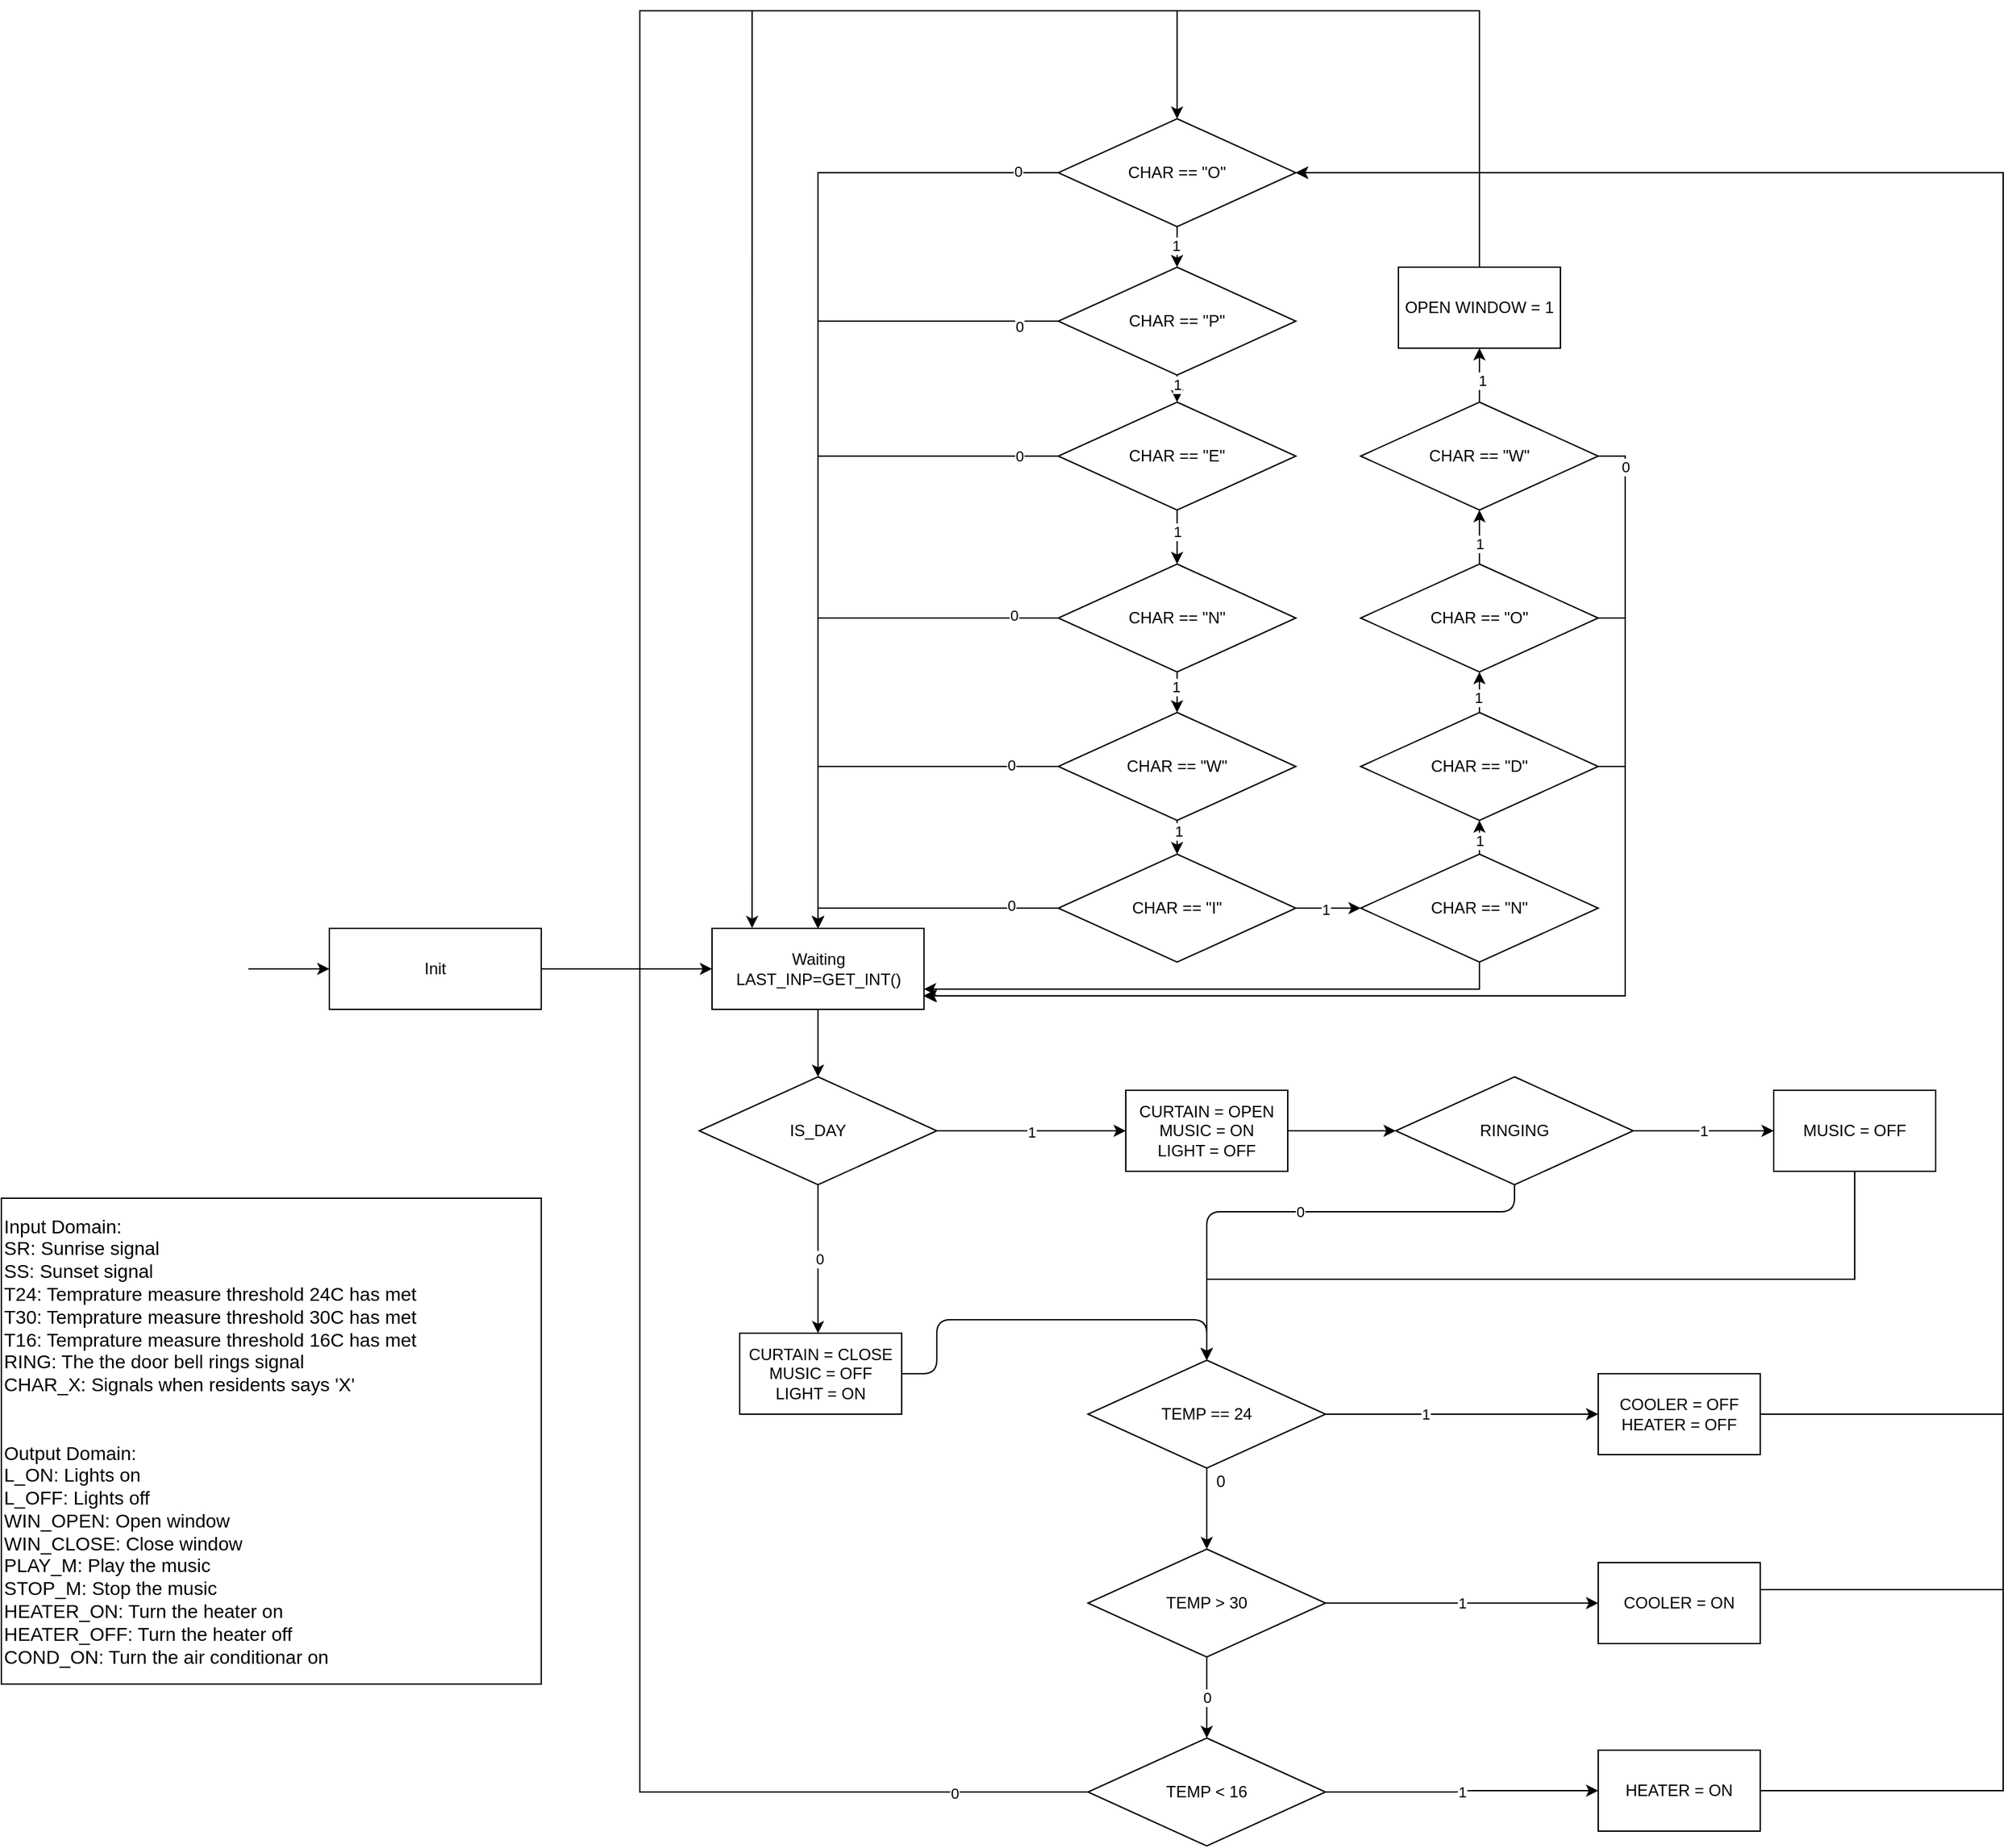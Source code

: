 <mxfile version="14.1.8" type="device" pages="2"><diagram id="ABRYJBeoBGScIlhZdkrn" name="SmartHouse-ASM"><mxGraphModel dx="3197" dy="2519" grid="1" gridSize="10" guides="1" tooltips="1" connect="1" arrows="1" fold="1" page="1" pageScale="1" pageWidth="827" pageHeight="1169" math="0" shadow="0"><root><mxCell id="J7CO4g5o0QNClHIUS4iJ-0"/><mxCell id="J7CO4g5o0QNClHIUS4iJ-1" parent="J7CO4g5o0QNClHIUS4iJ-0"/><mxCell id="H4WFyyZNGb7TgQOEkjnR-0" value="&lt;font style=&quot;font-size: 14px&quot;&gt;Input Domain:&lt;br&gt;SR: Sunrise signal&lt;br&gt;SS: Sunset signal&lt;br&gt;T24: Temprature measure threshold 24C has met&lt;br&gt;T30: Temprature measure threshold 30C has met&lt;br&gt;T16: Temprature measure threshold 16C has met&lt;br&gt;RING: The the door bell rings signal&lt;br&gt;CHAR_X: Signals when residents says 'X'&lt;br&gt;&lt;br&gt;&lt;br&gt;Output Domain:&lt;br&gt;L_ON: Lights on&lt;br&gt;L_OFF: Lights off&lt;br&gt;WIN_OPEN: Open window&lt;br&gt;WIN_CLOSE: Close window&lt;br&gt;PLAY_M: Play the music&lt;br&gt;STOP_M: Stop the music&lt;br&gt;HEATER_ON: Turn the heater on&lt;br&gt;HEATER_OFF: Turn the heater off&lt;br&gt;COND_ON: Turn the air conditionar on&lt;/font&gt;" style="rounded=0;whiteSpace=wrap;html=1;strokeWidth=1;align=left;" parent="J7CO4g5o0QNClHIUS4iJ-1" vertex="1"><mxGeometry x="-360" y="20.0" width="400" height="360" as="geometry"/></mxCell><mxCell id="jHBTchEnLs0ZmEnNKxv3-49" style="edgeStyle=orthogonalEdgeStyle;orthogonalLoop=1;jettySize=auto;html=1;exitX=0.5;exitY=1;exitDx=0;exitDy=0;entryX=0.5;entryY=0;entryDx=0;entryDy=0;" parent="J7CO4g5o0QNClHIUS4iJ-1" source="jHBTchEnLs0ZmEnNKxv3-0" target="jHBTchEnLs0ZmEnNKxv3-17" edge="1"><mxGeometry relative="1" as="geometry"/></mxCell><mxCell id="jHBTchEnLs0ZmEnNKxv3-0" value="Waiting&lt;br&gt;LAST_INP=GET_INT()" style="rounded=0;whiteSpace=wrap;html=1;strokeWidth=1;" parent="J7CO4g5o0QNClHIUS4iJ-1" vertex="1"><mxGeometry x="166.5" y="-180.0" width="157" height="60" as="geometry"/></mxCell><mxCell id="jHBTchEnLs0ZmEnNKxv3-18" value="1" style="edgeStyle=orthogonalEdgeStyle;orthogonalLoop=1;jettySize=auto;html=1;exitX=1;exitY=0.5;exitDx=0;exitDy=0;" parent="J7CO4g5o0QNClHIUS4iJ-1" source="jHBTchEnLs0ZmEnNKxv3-17" edge="1"><mxGeometry relative="1" as="geometry"><mxPoint x="473" y="-30.0" as="targetPoint"/></mxGeometry></mxCell><mxCell id="jHBTchEnLs0ZmEnNKxv3-20" value="0" style="edgeStyle=orthogonalEdgeStyle;orthogonalLoop=1;jettySize=auto;html=1;exitX=0.5;exitY=1;exitDx=0;exitDy=0;" parent="J7CO4g5o0QNClHIUS4iJ-1" source="jHBTchEnLs0ZmEnNKxv3-17" edge="1"><mxGeometry relative="1" as="geometry"><mxPoint x="245" y="120.0" as="targetPoint"/></mxGeometry></mxCell><mxCell id="jHBTchEnLs0ZmEnNKxv3-17" value="IS_DAY" style="rhombus;whiteSpace=wrap;html=1;strokeWidth=1;" parent="J7CO4g5o0QNClHIUS4iJ-1" vertex="1"><mxGeometry x="157" y="-70.0" width="176" height="80" as="geometry"/></mxCell><mxCell id="jHBTchEnLs0ZmEnNKxv3-44" style="edgeStyle=orthogonalEdgeStyle;orthogonalLoop=1;jettySize=auto;html=1;exitX=1;exitY=0.5;exitDx=0;exitDy=0;entryX=0;entryY=0.5;entryDx=0;entryDy=0;" parent="J7CO4g5o0QNClHIUS4iJ-1" source="jHBTchEnLs0ZmEnNKxv3-19" target="jHBTchEnLs0ZmEnNKxv3-40" edge="1"><mxGeometry relative="1" as="geometry"><mxPoint x="713" y="-30.0" as="targetPoint"/></mxGeometry></mxCell><mxCell id="jHBTchEnLs0ZmEnNKxv3-19" value="CURTAIN = OPEN&lt;br&gt;MUSIC = ON&lt;br&gt;LIGHT = OFF" style="rounded=0;whiteSpace=wrap;html=1;strokeWidth=1;" parent="J7CO4g5o0QNClHIUS4iJ-1" vertex="1"><mxGeometry x="473" y="-60.0" width="120" height="60" as="geometry"/></mxCell><mxCell id="jHBTchEnLs0ZmEnNKxv3-25" style="edgeStyle=orthogonalEdgeStyle;orthogonalLoop=1;jettySize=auto;html=1;exitX=1;exitY=0.5;exitDx=0;exitDy=0;entryX=0.5;entryY=0;entryDx=0;entryDy=0;" parent="J7CO4g5o0QNClHIUS4iJ-1" source="jHBTchEnLs0ZmEnNKxv3-21" target="J_LexeQo92lUJWhLamLq-10" edge="1"><mxGeometry relative="1" as="geometry"><mxPoint x="533" y="110.0" as="targetPoint"/><Array as="points"><mxPoint x="333" y="150.0"/><mxPoint x="333" y="110.0"/><mxPoint x="533" y="110.0"/></Array></mxGeometry></mxCell><mxCell id="jHBTchEnLs0ZmEnNKxv3-21" value="CURTAIN&amp;nbsp;= CLOSE&lt;br&gt;MUSIC = OFF&lt;br&gt;LIGHT = ON" style="rounded=0;whiteSpace=wrap;html=1;strokeWidth=1;" parent="J7CO4g5o0QNClHIUS4iJ-1" vertex="1"><mxGeometry x="187" y="120.0" width="120" height="60" as="geometry"/></mxCell><mxCell id="jHBTchEnLs0ZmEnNKxv3-26" value="1" style="edgeStyle=orthogonalEdgeStyle;orthogonalLoop=1;jettySize=auto;html=1;exitX=1;exitY=0.5;exitDx=0;exitDy=0;" parent="J7CO4g5o0QNClHIUS4iJ-1" source="jHBTchEnLs0ZmEnNKxv3-23" target="jHBTchEnLs0ZmEnNKxv3-29" edge="1"><mxGeometry relative="1" as="geometry"><mxPoint x="783" y="150.0" as="targetPoint"/></mxGeometry></mxCell><mxCell id="jHBTchEnLs0ZmEnNKxv3-27" value="0" style="edgeStyle=orthogonalEdgeStyle;orthogonalLoop=1;jettySize=auto;html=1;exitX=0.5;exitY=1;exitDx=0;exitDy=0;entryX=0.5;entryY=0;entryDx=0;entryDy=0;" parent="J7CO4g5o0QNClHIUS4iJ-1" source="jHBTchEnLs0ZmEnNKxv3-23" target="jHBTchEnLs0ZmEnNKxv3-28" edge="1"><mxGeometry relative="1" as="geometry"><mxPoint x="533" y="250.0" as="targetPoint"/></mxGeometry></mxCell><mxCell id="jHBTchEnLs0ZmEnNKxv3-23" value="TEMP &amp;gt; 30" style="rhombus;whiteSpace=wrap;html=1;strokeWidth=1;" parent="J7CO4g5o0QNClHIUS4iJ-1" vertex="1"><mxGeometry x="445" y="280.0" width="176" height="80" as="geometry"/></mxCell><mxCell id="jHBTchEnLs0ZmEnNKxv3-30" value="1" style="edgeStyle=orthogonalEdgeStyle;orthogonalLoop=1;jettySize=auto;html=1;exitX=1;exitY=0.5;exitDx=0;exitDy=0;entryX=0;entryY=0.5;entryDx=0;entryDy=0;" parent="J7CO4g5o0QNClHIUS4iJ-1" source="jHBTchEnLs0ZmEnNKxv3-28" target="jHBTchEnLs0ZmEnNKxv3-31" edge="1"><mxGeometry relative="1" as="geometry"><mxPoint x="783" y="290.0" as="targetPoint"/></mxGeometry></mxCell><mxCell id="J_LexeQo92lUJWhLamLq-18" style="edgeStyle=orthogonalEdgeStyle;rounded=0;orthogonalLoop=1;jettySize=auto;html=1;entryX=0.5;entryY=0;entryDx=0;entryDy=0;" parent="J7CO4g5o0QNClHIUS4iJ-1" source="jHBTchEnLs0ZmEnNKxv3-28" target="J_LexeQo92lUJWhLamLq-26" edge="1"><mxGeometry relative="1" as="geometry"><Array as="points"><mxPoint x="113" y="460.0"/><mxPoint x="113" y="-860"/><mxPoint x="511" y="-860"/></Array></mxGeometry></mxCell><mxCell id="J_LexeQo92lUJWhLamLq-19" value="0" style="edgeLabel;html=1;align=center;verticalAlign=middle;resizable=0;points=[];" parent="J_LexeQo92lUJWhLamLq-18" vertex="1" connectable="0"><mxGeometry x="-0.906" y="1" relative="1" as="geometry"><mxPoint x="1" as="offset"/></mxGeometry></mxCell><mxCell id="jHBTchEnLs0ZmEnNKxv3-28" value="TEMP &amp;lt; 16" style="rhombus;whiteSpace=wrap;html=1;strokeWidth=1;" parent="J7CO4g5o0QNClHIUS4iJ-1" vertex="1"><mxGeometry x="445" y="420.0" width="176" height="80" as="geometry"/></mxCell><mxCell id="J_LexeQo92lUJWhLamLq-22" style="edgeStyle=orthogonalEdgeStyle;rounded=0;orthogonalLoop=1;jettySize=auto;html=1;entryX=1;entryY=0.5;entryDx=0;entryDy=0;" parent="J7CO4g5o0QNClHIUS4iJ-1" source="jHBTchEnLs0ZmEnNKxv3-29" target="J_LexeQo92lUJWhLamLq-26" edge="1"><mxGeometry relative="1" as="geometry"><Array as="points"><mxPoint x="1123" y="310.0"/><mxPoint x="1123" y="-740"/></Array></mxGeometry></mxCell><mxCell id="jHBTchEnLs0ZmEnNKxv3-29" value="COOLER = ON" style="rounded=0;whiteSpace=wrap;html=1;strokeWidth=1;" parent="J7CO4g5o0QNClHIUS4iJ-1" vertex="1"><mxGeometry x="823" y="290.0" width="120" height="60" as="geometry"/></mxCell><mxCell id="J_LexeQo92lUJWhLamLq-23" style="edgeStyle=orthogonalEdgeStyle;rounded=0;orthogonalLoop=1;jettySize=auto;html=1;entryX=1;entryY=0.5;entryDx=0;entryDy=0;" parent="J7CO4g5o0QNClHIUS4iJ-1" source="jHBTchEnLs0ZmEnNKxv3-31" target="J_LexeQo92lUJWhLamLq-26" edge="1"><mxGeometry relative="1" as="geometry"><Array as="points"><mxPoint x="1123" y="459.0"/><mxPoint x="1123" y="-740"/></Array></mxGeometry></mxCell><mxCell id="jHBTchEnLs0ZmEnNKxv3-31" value="HEATER = ON" style="rounded=0;whiteSpace=wrap;html=1;strokeWidth=1;" parent="J7CO4g5o0QNClHIUS4iJ-1" vertex="1"><mxGeometry x="823" y="429.0" width="120" height="60" as="geometry"/></mxCell><mxCell id="jHBTchEnLs0ZmEnNKxv3-45" value="1" style="edgeStyle=orthogonalEdgeStyle;orthogonalLoop=1;jettySize=auto;html=1;exitX=1;exitY=0.5;exitDx=0;exitDy=0;entryX=0;entryY=0.5;entryDx=0;entryDy=0;" parent="J7CO4g5o0QNClHIUS4iJ-1" source="jHBTchEnLs0ZmEnNKxv3-40" target="jHBTchEnLs0ZmEnNKxv3-43" edge="1"><mxGeometry relative="1" as="geometry"><Array as="points"/></mxGeometry></mxCell><mxCell id="jHBTchEnLs0ZmEnNKxv3-47" value="0" style="edgeStyle=orthogonalEdgeStyle;orthogonalLoop=1;jettySize=auto;html=1;exitX=0.5;exitY=1;exitDx=0;exitDy=0;entryX=0.5;entryY=0;entryDx=0;entryDy=0;" parent="J7CO4g5o0QNClHIUS4iJ-1" source="jHBTchEnLs0ZmEnNKxv3-40" target="J_LexeQo92lUJWhLamLq-10" edge="1"><mxGeometry relative="1" as="geometry"><Array as="points"><mxPoint x="761" y="30.0"/><mxPoint x="533" y="30.0"/></Array></mxGeometry></mxCell><mxCell id="jHBTchEnLs0ZmEnNKxv3-40" value="RINGING" style="rhombus;whiteSpace=wrap;html=1;strokeWidth=1;" parent="J7CO4g5o0QNClHIUS4iJ-1" vertex="1"><mxGeometry x="673" y="-70.0" width="176" height="80" as="geometry"/></mxCell><mxCell id="RZ3vJAGdd5M-My1W9XoR-0" style="edgeStyle=orthogonalEdgeStyle;rounded=0;orthogonalLoop=1;jettySize=auto;html=1;entryX=0.5;entryY=0;entryDx=0;entryDy=0;" parent="J7CO4g5o0QNClHIUS4iJ-1" source="jHBTchEnLs0ZmEnNKxv3-43" target="J_LexeQo92lUJWhLamLq-10" edge="1"><mxGeometry relative="1" as="geometry"><Array as="points"><mxPoint x="1013" y="80.0"/><mxPoint x="533" y="80.0"/></Array></mxGeometry></mxCell><mxCell id="jHBTchEnLs0ZmEnNKxv3-43" value="MUSIC = OFF" style="rounded=0;whiteSpace=wrap;html=1;strokeWidth=1;" parent="J7CO4g5o0QNClHIUS4iJ-1" vertex="1"><mxGeometry x="953" y="-60.0" width="120" height="60" as="geometry"/></mxCell><mxCell id="J_LexeQo92lUJWhLamLq-12" style="edgeStyle=orthogonalEdgeStyle;rounded=0;orthogonalLoop=1;jettySize=auto;html=1;" parent="J7CO4g5o0QNClHIUS4iJ-1" source="J_LexeQo92lUJWhLamLq-10" target="jHBTchEnLs0ZmEnNKxv3-23" edge="1"><mxGeometry relative="1" as="geometry"/></mxCell><mxCell id="J_LexeQo92lUJWhLamLq-13" style="edgeStyle=orthogonalEdgeStyle;rounded=0;orthogonalLoop=1;jettySize=auto;html=1;entryX=0;entryY=0.5;entryDx=0;entryDy=0;" parent="J7CO4g5o0QNClHIUS4iJ-1" source="J_LexeQo92lUJWhLamLq-10" target="J_LexeQo92lUJWhLamLq-16" edge="1"><mxGeometry relative="1" as="geometry"><mxPoint x="823" y="180.0" as="targetPoint"/></mxGeometry></mxCell><mxCell id="J_LexeQo92lUJWhLamLq-14" value="1" style="edgeLabel;html=1;align=center;verticalAlign=middle;resizable=0;points=[];" parent="J_LexeQo92lUJWhLamLq-13" vertex="1" connectable="0"><mxGeometry x="-0.26" relative="1" as="geometry"><mxPoint x="-1" as="offset"/></mxGeometry></mxCell><mxCell id="J_LexeQo92lUJWhLamLq-10" value="TEMP == 24" style="rhombus;whiteSpace=wrap;html=1;strokeWidth=1;" parent="J7CO4g5o0QNClHIUS4iJ-1" vertex="1"><mxGeometry x="445" y="140.0" width="176" height="80" as="geometry"/></mxCell><mxCell id="J_LexeQo92lUJWhLamLq-15" value="0" style="text;html=1;align=center;verticalAlign=middle;resizable=0;points=[];autosize=1;" parent="J7CO4g5o0QNClHIUS4iJ-1" vertex="1"><mxGeometry x="533" y="220.0" width="20" height="20" as="geometry"/></mxCell><mxCell id="J_LexeQo92lUJWhLamLq-21" style="edgeStyle=orthogonalEdgeStyle;rounded=0;orthogonalLoop=1;jettySize=auto;html=1;entryX=1;entryY=0.5;entryDx=0;entryDy=0;" parent="J7CO4g5o0QNClHIUS4iJ-1" source="J_LexeQo92lUJWhLamLq-16" target="J_LexeQo92lUJWhLamLq-26" edge="1"><mxGeometry relative="1" as="geometry"><Array as="points"><mxPoint x="1123" y="180.0"/><mxPoint x="1123" y="-740"/></Array></mxGeometry></mxCell><mxCell id="J_LexeQo92lUJWhLamLq-16" value="COOLER = OFF&lt;br&gt;HEATER = OFF" style="rounded=0;whiteSpace=wrap;html=1;strokeWidth=1;" parent="J7CO4g5o0QNClHIUS4iJ-1" vertex="1"><mxGeometry x="823" y="150.0" width="120" height="60" as="geometry"/></mxCell><mxCell id="J_LexeQo92lUJWhLamLq-37" style="edgeStyle=orthogonalEdgeStyle;rounded=0;orthogonalLoop=1;jettySize=auto;html=1;entryX=0.5;entryY=0;entryDx=0;entryDy=0;" parent="J7CO4g5o0QNClHIUS4iJ-1" source="J_LexeQo92lUJWhLamLq-26" target="J_LexeQo92lUJWhLamLq-28" edge="1"><mxGeometry relative="1" as="geometry"/></mxCell><mxCell id="J_LexeQo92lUJWhLamLq-63" value="1" style="edgeLabel;html=1;align=center;verticalAlign=middle;resizable=0;points=[];" parent="J_LexeQo92lUJWhLamLq-37" vertex="1" connectable="0"><mxGeometry x="0.336" y="-1" relative="1" as="geometry"><mxPoint as="offset"/></mxGeometry></mxCell><mxCell id="J_LexeQo92lUJWhLamLq-46" style="edgeStyle=orthogonalEdgeStyle;rounded=0;orthogonalLoop=1;jettySize=auto;html=1;" parent="J7CO4g5o0QNClHIUS4iJ-1" source="J_LexeQo92lUJWhLamLq-26" target="jHBTchEnLs0ZmEnNKxv3-0" edge="1"><mxGeometry relative="1" as="geometry"/></mxCell><mxCell id="J_LexeQo92lUJWhLamLq-56" value="0" style="edgeLabel;html=1;align=center;verticalAlign=middle;resizable=0;points=[];" parent="J_LexeQo92lUJWhLamLq-46" vertex="1" connectable="0"><mxGeometry x="-0.917" y="-1" relative="1" as="geometry"><mxPoint as="offset"/></mxGeometry></mxCell><mxCell id="J_LexeQo92lUJWhLamLq-26" value="CHAR == &quot;O&quot;" style="rhombus;whiteSpace=wrap;html=1;strokeWidth=1;" parent="J7CO4g5o0QNClHIUS4iJ-1" vertex="1"><mxGeometry x="423" y="-780" width="176" height="80" as="geometry"/></mxCell><mxCell id="J_LexeQo92lUJWhLamLq-38" style="edgeStyle=orthogonalEdgeStyle;rounded=0;orthogonalLoop=1;jettySize=auto;html=1;exitX=0.5;exitY=1;exitDx=0;exitDy=0;entryX=0.5;entryY=0;entryDx=0;entryDy=0;" parent="J7CO4g5o0QNClHIUS4iJ-1" source="J_LexeQo92lUJWhLamLq-28" target="J_LexeQo92lUJWhLamLq-29" edge="1"><mxGeometry relative="1" as="geometry"/></mxCell><mxCell id="J_LexeQo92lUJWhLamLq-64" value="1" style="edgeLabel;html=1;align=center;verticalAlign=middle;resizable=0;points=[];" parent="J_LexeQo92lUJWhLamLq-38" vertex="1" connectable="0"><mxGeometry x="-0.369" relative="1" as="geometry"><mxPoint as="offset"/></mxGeometry></mxCell><mxCell id="J_LexeQo92lUJWhLamLq-47" style="edgeStyle=orthogonalEdgeStyle;rounded=0;orthogonalLoop=1;jettySize=auto;html=1;entryX=0.5;entryY=0;entryDx=0;entryDy=0;" parent="J7CO4g5o0QNClHIUS4iJ-1" source="J_LexeQo92lUJWhLamLq-28" target="jHBTchEnLs0ZmEnNKxv3-0" edge="1"><mxGeometry relative="1" as="geometry"/></mxCell><mxCell id="J_LexeQo92lUJWhLamLq-57" value="0" style="edgeLabel;html=1;align=center;verticalAlign=middle;resizable=0;points=[];" parent="J_LexeQo92lUJWhLamLq-47" vertex="1" connectable="0"><mxGeometry x="-0.907" y="4" relative="1" as="geometry"><mxPoint as="offset"/></mxGeometry></mxCell><mxCell id="J_LexeQo92lUJWhLamLq-28" value="CHAR == &quot;P&quot;" style="rhombus;whiteSpace=wrap;html=1;strokeWidth=1;" parent="J7CO4g5o0QNClHIUS4iJ-1" vertex="1"><mxGeometry x="423" y="-670" width="176" height="80" as="geometry"/></mxCell><mxCell id="J_LexeQo92lUJWhLamLq-39" style="edgeStyle=orthogonalEdgeStyle;rounded=0;orthogonalLoop=1;jettySize=auto;html=1;exitX=0.5;exitY=1;exitDx=0;exitDy=0;entryX=0.5;entryY=0;entryDx=0;entryDy=0;" parent="J7CO4g5o0QNClHIUS4iJ-1" source="J_LexeQo92lUJWhLamLq-29" target="J_LexeQo92lUJWhLamLq-30" edge="1"><mxGeometry relative="1" as="geometry"/></mxCell><mxCell id="J_LexeQo92lUJWhLamLq-65" value="1" style="edgeLabel;html=1;align=center;verticalAlign=middle;resizable=0;points=[];" parent="J_LexeQo92lUJWhLamLq-39" vertex="1" connectable="0"><mxGeometry x="-0.196" relative="1" as="geometry"><mxPoint as="offset"/></mxGeometry></mxCell><mxCell id="J_LexeQo92lUJWhLamLq-48" style="edgeStyle=orthogonalEdgeStyle;rounded=0;orthogonalLoop=1;jettySize=auto;html=1;entryX=0.5;entryY=0;entryDx=0;entryDy=0;" parent="J7CO4g5o0QNClHIUS4iJ-1" source="J_LexeQo92lUJWhLamLq-29" target="jHBTchEnLs0ZmEnNKxv3-0" edge="1"><mxGeometry relative="1" as="geometry"/></mxCell><mxCell id="J_LexeQo92lUJWhLamLq-58" value="0" style="edgeLabel;html=1;align=center;verticalAlign=middle;resizable=0;points=[];" parent="J_LexeQo92lUJWhLamLq-48" vertex="1" connectable="0"><mxGeometry x="-0.889" relative="1" as="geometry"><mxPoint as="offset"/></mxGeometry></mxCell><mxCell id="J_LexeQo92lUJWhLamLq-29" value="CHAR == &quot;E&quot;" style="rhombus;whiteSpace=wrap;html=1;strokeWidth=1;" parent="J7CO4g5o0QNClHIUS4iJ-1" vertex="1"><mxGeometry x="423" y="-570" width="176" height="80" as="geometry"/></mxCell><mxCell id="J_LexeQo92lUJWhLamLq-40" style="edgeStyle=orthogonalEdgeStyle;rounded=0;orthogonalLoop=1;jettySize=auto;html=1;exitX=0.5;exitY=1;exitDx=0;exitDy=0;entryX=0.5;entryY=0;entryDx=0;entryDy=0;" parent="J7CO4g5o0QNClHIUS4iJ-1" source="J_LexeQo92lUJWhLamLq-30" target="J_LexeQo92lUJWhLamLq-31" edge="1"><mxGeometry relative="1" as="geometry"/></mxCell><mxCell id="J_LexeQo92lUJWhLamLq-66" value="1" style="edgeLabel;html=1;align=center;verticalAlign=middle;resizable=0;points=[];" parent="J_LexeQo92lUJWhLamLq-40" vertex="1" connectable="0"><mxGeometry x="-0.261" y="-1" relative="1" as="geometry"><mxPoint as="offset"/></mxGeometry></mxCell><mxCell id="J_LexeQo92lUJWhLamLq-49" style="edgeStyle=orthogonalEdgeStyle;rounded=0;orthogonalLoop=1;jettySize=auto;html=1;entryX=0.5;entryY=0;entryDx=0;entryDy=0;" parent="J7CO4g5o0QNClHIUS4iJ-1" source="J_LexeQo92lUJWhLamLq-30" target="jHBTchEnLs0ZmEnNKxv3-0" edge="1"><mxGeometry relative="1" as="geometry"/></mxCell><mxCell id="J_LexeQo92lUJWhLamLq-59" value="0" style="edgeLabel;html=1;align=center;verticalAlign=middle;resizable=0;points=[];" parent="J_LexeQo92lUJWhLamLq-49" vertex="1" connectable="0"><mxGeometry x="-0.839" y="-2" relative="1" as="geometry"><mxPoint as="offset"/></mxGeometry></mxCell><mxCell id="J_LexeQo92lUJWhLamLq-30" value="CHAR == &quot;N&quot;" style="rhombus;whiteSpace=wrap;html=1;strokeWidth=1;" parent="J7CO4g5o0QNClHIUS4iJ-1" vertex="1"><mxGeometry x="423" y="-450.0" width="176" height="80" as="geometry"/></mxCell><mxCell id="J_LexeQo92lUJWhLamLq-41" style="edgeStyle=orthogonalEdgeStyle;rounded=0;orthogonalLoop=1;jettySize=auto;html=1;exitX=0.5;exitY=1;exitDx=0;exitDy=0;entryX=0.5;entryY=0;entryDx=0;entryDy=0;" parent="J7CO4g5o0QNClHIUS4iJ-1" source="J_LexeQo92lUJWhLamLq-31" target="J_LexeQo92lUJWhLamLq-36" edge="1"><mxGeometry relative="1" as="geometry"/></mxCell><mxCell id="J_LexeQo92lUJWhLamLq-67" value="1" style="edgeLabel;html=1;align=center;verticalAlign=middle;resizable=0;points=[];" parent="J_LexeQo92lUJWhLamLq-41" vertex="1" connectable="0"><mxGeometry x="-0.385" y="1" relative="1" as="geometry"><mxPoint as="offset"/></mxGeometry></mxCell><mxCell id="J_LexeQo92lUJWhLamLq-50" style="edgeStyle=orthogonalEdgeStyle;rounded=0;orthogonalLoop=1;jettySize=auto;html=1;entryX=0.5;entryY=0;entryDx=0;entryDy=0;" parent="J7CO4g5o0QNClHIUS4iJ-1" source="J_LexeQo92lUJWhLamLq-31" target="jHBTchEnLs0ZmEnNKxv3-0" edge="1"><mxGeometry relative="1" as="geometry"/></mxCell><mxCell id="J_LexeQo92lUJWhLamLq-60" value="0" style="edgeLabel;html=1;align=center;verticalAlign=middle;resizable=0;points=[];" parent="J_LexeQo92lUJWhLamLq-50" vertex="1" connectable="0"><mxGeometry x="-0.764" y="-1" relative="1" as="geometry"><mxPoint as="offset"/></mxGeometry></mxCell><mxCell id="J_LexeQo92lUJWhLamLq-31" value="CHAR == &quot;W&quot;" style="rhombus;whiteSpace=wrap;html=1;strokeWidth=1;" parent="J7CO4g5o0QNClHIUS4iJ-1" vertex="1"><mxGeometry x="423" y="-340.0" width="176" height="80" as="geometry"/></mxCell><mxCell id="J_LexeQo92lUJWhLamLq-43" style="edgeStyle=orthogonalEdgeStyle;rounded=0;orthogonalLoop=1;jettySize=auto;html=1;exitX=0.5;exitY=0;exitDx=0;exitDy=0;entryX=0.5;entryY=1;entryDx=0;entryDy=0;" parent="J7CO4g5o0QNClHIUS4iJ-1" source="J_LexeQo92lUJWhLamLq-32" target="J_LexeQo92lUJWhLamLq-33" edge="1"><mxGeometry relative="1" as="geometry"/></mxCell><mxCell id="J_LexeQo92lUJWhLamLq-69" value="1" style="edgeLabel;html=1;align=center;verticalAlign=middle;resizable=0;points=[];" parent="J_LexeQo92lUJWhLamLq-43" vertex="1" connectable="0"><mxGeometry x="-0.173" relative="1" as="geometry"><mxPoint as="offset"/></mxGeometry></mxCell><mxCell id="J_LexeQo92lUJWhLamLq-52" style="edgeStyle=orthogonalEdgeStyle;rounded=0;orthogonalLoop=1;jettySize=auto;html=1;entryX=1;entryY=0.75;entryDx=0;entryDy=0;" parent="J7CO4g5o0QNClHIUS4iJ-1" source="J_LexeQo92lUJWhLamLq-32" target="jHBTchEnLs0ZmEnNKxv3-0" edge="1"><mxGeometry relative="1" as="geometry"><Array as="points"><mxPoint x="735" y="-135.0"/></Array></mxGeometry></mxCell><mxCell id="J_LexeQo92lUJWhLamLq-32" value="CHAR == &quot;N&quot;" style="rhombus;whiteSpace=wrap;html=1;strokeWidth=1;" parent="J7CO4g5o0QNClHIUS4iJ-1" vertex="1"><mxGeometry x="647" y="-235.0" width="176" height="80" as="geometry"/></mxCell><mxCell id="J_LexeQo92lUJWhLamLq-44" style="edgeStyle=orthogonalEdgeStyle;rounded=0;orthogonalLoop=1;jettySize=auto;html=1;entryX=0.5;entryY=1;entryDx=0;entryDy=0;" parent="J7CO4g5o0QNClHIUS4iJ-1" source="J_LexeQo92lUJWhLamLq-33" target="J_LexeQo92lUJWhLamLq-34" edge="1"><mxGeometry relative="1" as="geometry"/></mxCell><mxCell id="J_LexeQo92lUJWhLamLq-70" value="1" style="edgeLabel;html=1;align=center;verticalAlign=middle;resizable=0;points=[];" parent="J_LexeQo92lUJWhLamLq-44" vertex="1" connectable="0"><mxGeometry x="0.259" y="1" relative="1" as="geometry"><mxPoint as="offset"/></mxGeometry></mxCell><mxCell id="J_LexeQo92lUJWhLamLq-53" style="edgeStyle=orthogonalEdgeStyle;rounded=0;orthogonalLoop=1;jettySize=auto;html=1;exitX=1;exitY=0.5;exitDx=0;exitDy=0;" parent="J7CO4g5o0QNClHIUS4iJ-1" source="J_LexeQo92lUJWhLamLq-33" edge="1"><mxGeometry relative="1" as="geometry"><mxPoint x="324" y="-130.0" as="targetPoint"/><Array as="points"><mxPoint x="843" y="-300.0"/><mxPoint x="843" y="-130.0"/></Array></mxGeometry></mxCell><mxCell id="J_LexeQo92lUJWhLamLq-33" value="CHAR == &quot;D&quot;" style="rhombus;whiteSpace=wrap;html=1;strokeWidth=1;" parent="J7CO4g5o0QNClHIUS4iJ-1" vertex="1"><mxGeometry x="647" y="-340.0" width="176" height="80" as="geometry"/></mxCell><mxCell id="J_LexeQo92lUJWhLamLq-45" style="edgeStyle=orthogonalEdgeStyle;rounded=0;orthogonalLoop=1;jettySize=auto;html=1;exitX=0.5;exitY=0;exitDx=0;exitDy=0;entryX=0.5;entryY=1;entryDx=0;entryDy=0;" parent="J7CO4g5o0QNClHIUS4iJ-1" source="J_LexeQo92lUJWhLamLq-34" target="J_LexeQo92lUJWhLamLq-35" edge="1"><mxGeometry relative="1" as="geometry"/></mxCell><mxCell id="J_LexeQo92lUJWhLamLq-71" value="1" style="edgeLabel;html=1;align=center;verticalAlign=middle;resizable=0;points=[];" parent="J_LexeQo92lUJWhLamLq-45" vertex="1" connectable="0"><mxGeometry x="-0.256" relative="1" as="geometry"><mxPoint as="offset"/></mxGeometry></mxCell><mxCell id="J_LexeQo92lUJWhLamLq-54" style="edgeStyle=orthogonalEdgeStyle;rounded=0;orthogonalLoop=1;jettySize=auto;html=1;" parent="J7CO4g5o0QNClHIUS4iJ-1" source="J_LexeQo92lUJWhLamLq-34" edge="1"><mxGeometry relative="1" as="geometry"><mxPoint x="324" y="-130.0" as="targetPoint"/><Array as="points"><mxPoint x="843" y="-410.0"/><mxPoint x="843" y="-130.0"/></Array></mxGeometry></mxCell><mxCell id="J_LexeQo92lUJWhLamLq-34" value="CHAR == &quot;O&quot;" style="rhombus;whiteSpace=wrap;html=1;strokeWidth=1;" parent="J7CO4g5o0QNClHIUS4iJ-1" vertex="1"><mxGeometry x="647" y="-450.0" width="176" height="80" as="geometry"/></mxCell><mxCell id="J_LexeQo92lUJWhLamLq-55" style="edgeStyle=orthogonalEdgeStyle;rounded=0;orthogonalLoop=1;jettySize=auto;html=1;" parent="J7CO4g5o0QNClHIUS4iJ-1" source="J_LexeQo92lUJWhLamLq-35" edge="1"><mxGeometry relative="1" as="geometry"><mxPoint x="323" y="-130.0" as="targetPoint"/><Array as="points"><mxPoint x="843" y="-530"/><mxPoint x="843" y="-130.0"/><mxPoint x="323" y="-130.0"/></Array></mxGeometry></mxCell><mxCell id="J_LexeQo92lUJWhLamLq-62" value="0" style="edgeLabel;html=1;align=center;verticalAlign=middle;resizable=0;points=[];" parent="J_LexeQo92lUJWhLamLq-55" vertex="1" connectable="0"><mxGeometry x="-0.941" relative="1" as="geometry"><mxPoint as="offset"/></mxGeometry></mxCell><mxCell id="J_LexeQo92lUJWhLamLq-73" style="edgeStyle=orthogonalEdgeStyle;rounded=0;orthogonalLoop=1;jettySize=auto;html=1;entryX=0.5;entryY=1;entryDx=0;entryDy=0;" parent="J7CO4g5o0QNClHIUS4iJ-1" source="J_LexeQo92lUJWhLamLq-35" target="J_LexeQo92lUJWhLamLq-72" edge="1"><mxGeometry relative="1" as="geometry"/></mxCell><mxCell id="J_LexeQo92lUJWhLamLq-74" value="1" style="edgeLabel;html=1;align=center;verticalAlign=middle;resizable=0;points=[];" parent="J_LexeQo92lUJWhLamLq-73" vertex="1" connectable="0"><mxGeometry x="-0.197" y="-2" relative="1" as="geometry"><mxPoint as="offset"/></mxGeometry></mxCell><mxCell id="J_LexeQo92lUJWhLamLq-35" value="CHAR == &quot;W&quot;" style="rhombus;whiteSpace=wrap;html=1;strokeWidth=1;" parent="J7CO4g5o0QNClHIUS4iJ-1" vertex="1"><mxGeometry x="647" y="-570" width="176" height="80" as="geometry"/></mxCell><mxCell id="J_LexeQo92lUJWhLamLq-42" style="edgeStyle=orthogonalEdgeStyle;rounded=0;orthogonalLoop=1;jettySize=auto;html=1;exitX=1;exitY=0.5;exitDx=0;exitDy=0;entryX=0;entryY=0.5;entryDx=0;entryDy=0;" parent="J7CO4g5o0QNClHIUS4iJ-1" source="J_LexeQo92lUJWhLamLq-36" target="J_LexeQo92lUJWhLamLq-32" edge="1"><mxGeometry relative="1" as="geometry"/></mxCell><mxCell id="J_LexeQo92lUJWhLamLq-68" value="1" style="edgeLabel;html=1;align=center;verticalAlign=middle;resizable=0;points=[];" parent="J_LexeQo92lUJWhLamLq-42" vertex="1" connectable="0"><mxGeometry x="-0.076" y="-1" relative="1" as="geometry"><mxPoint as="offset"/></mxGeometry></mxCell><mxCell id="J_LexeQo92lUJWhLamLq-51" style="edgeStyle=orthogonalEdgeStyle;rounded=0;orthogonalLoop=1;jettySize=auto;html=1;entryX=0.5;entryY=0;entryDx=0;entryDy=0;" parent="J7CO4g5o0QNClHIUS4iJ-1" source="J_LexeQo92lUJWhLamLq-36" target="jHBTchEnLs0ZmEnNKxv3-0" edge="1"><mxGeometry relative="1" as="geometry"><Array as="points"><mxPoint x="245" y="-195.0"/></Array></mxGeometry></mxCell><mxCell id="J_LexeQo92lUJWhLamLq-61" value="0" style="edgeLabel;html=1;align=center;verticalAlign=middle;resizable=0;points=[];" parent="J_LexeQo92lUJWhLamLq-51" vertex="1" connectable="0"><mxGeometry x="-0.631" y="-2" relative="1" as="geometry"><mxPoint as="offset"/></mxGeometry></mxCell><mxCell id="J_LexeQo92lUJWhLamLq-36" value="CHAR == &quot;I&quot;" style="rhombus;whiteSpace=wrap;html=1;strokeWidth=1;" parent="J7CO4g5o0QNClHIUS4iJ-1" vertex="1"><mxGeometry x="423" y="-235.0" width="176" height="80" as="geometry"/></mxCell><mxCell id="J_LexeQo92lUJWhLamLq-75" style="edgeStyle=orthogonalEdgeStyle;rounded=0;orthogonalLoop=1;jettySize=auto;html=1;entryX=0.189;entryY=-0.004;entryDx=0;entryDy=0;entryPerimeter=0;exitX=0.5;exitY=0;exitDx=0;exitDy=0;" parent="J7CO4g5o0QNClHIUS4iJ-1" source="J_LexeQo92lUJWhLamLq-72" target="jHBTchEnLs0ZmEnNKxv3-0" edge="1"><mxGeometry relative="1" as="geometry"><Array as="points"><mxPoint x="735" y="-860"/><mxPoint x="196" y="-860"/></Array></mxGeometry></mxCell><mxCell id="J_LexeQo92lUJWhLamLq-72" value="OPEN WINDOW = 1" style="rounded=0;whiteSpace=wrap;html=1;" parent="J7CO4g5o0QNClHIUS4iJ-1" vertex="1"><mxGeometry x="675" y="-670" width="120" height="60" as="geometry"/></mxCell><mxCell id="fqpUfakW40c2V49PN-l9-1" style="edgeStyle=orthogonalEdgeStyle;rounded=0;orthogonalLoop=1;jettySize=auto;html=1;entryX=0;entryY=0.5;entryDx=0;entryDy=0;" parent="J7CO4g5o0QNClHIUS4iJ-1" source="fqpUfakW40c2V49PN-l9-0" target="jHBTchEnLs0ZmEnNKxv3-0" edge="1"><mxGeometry relative="1" as="geometry"/></mxCell><mxCell id="fqpUfakW40c2V49PN-l9-0" value="Init" style="rounded=0;whiteSpace=wrap;html=1;strokeWidth=1;" parent="J7CO4g5o0QNClHIUS4iJ-1" vertex="1"><mxGeometry x="-117" y="-180.0" width="157" height="60" as="geometry"/></mxCell><mxCell id="fqpUfakW40c2V49PN-l9-2" value="" style="endArrow=classic;html=1;entryX=0;entryY=0.5;entryDx=0;entryDy=0;" parent="J7CO4g5o0QNClHIUS4iJ-1" target="fqpUfakW40c2V49PN-l9-0" edge="1"><mxGeometry width="50" height="50" relative="1" as="geometry"><mxPoint x="-177" y="-150.0" as="sourcePoint"/><mxPoint x="-157" y="-160.0" as="targetPoint"/></mxGeometry></mxCell></root></mxGraphModel></diagram><diagram id="6fslp0YsU0aWuyGGRLB6" name="SmartHouse-FSM"><mxGraphModel dx="3694" dy="520" grid="1" gridSize="10" guides="1" tooltips="1" connect="1" arrows="1" fold="1" page="1" pageScale="1" pageWidth="850" pageHeight="1100" math="0" shadow="0"><root><mxCell id="LNHC3dHmVLk2bZqV7DHz-0"/><mxCell id="LNHC3dHmVLk2bZqV7DHz-1" parent="LNHC3dHmVLk2bZqV7DHz-0"/><mxCell id="yQ1REMSIulnR567M3Wum-2" value="waiting" style="ellipse;whiteSpace=wrap;html=1;aspect=fixed;" parent="LNHC3dHmVLk2bZqV7DHz-1" vertex="1"><mxGeometry x="-470" y="1540" width="120" height="120" as="geometry"/></mxCell><mxCell id="yQ1REMSIulnR567M3Wum-4" style="edgeStyle=orthogonalEdgeStyle;rounded=0;orthogonalLoop=1;jettySize=auto;html=1;exitX=1;exitY=0.5;exitDx=0;exitDy=0;entryX=0;entryY=0.5;entryDx=0;entryDy=0;" parent="LNHC3dHmVLk2bZqV7DHz-1" source="yQ1REMSIulnR567M3Wum-5" target="xwzl3bV0euy44e5KWmZc-5" edge="1"><mxGeometry relative="1" as="geometry"><mxPoint x="250.0" y="1440" as="targetPoint"/></mxGeometry></mxCell><mxCell id="xwzl3bV0euy44e5KWmZc-2" value="RINGING=1" style="edgeLabel;html=1;align=center;verticalAlign=middle;resizable=0;points=[];" parent="yQ1REMSIulnR567M3Wum-4" vertex="1" connectable="0"><mxGeometry x="-0.23" y="-1" relative="1" as="geometry"><mxPoint x="-7.14" y="-11" as="offset"/></mxGeometry></mxCell><mxCell id="cNatGUqXM_gARg8jjEtZ-0" value="RINGING=0" style="edgeLabel;html=1;align=center;verticalAlign=middle;resizable=0;points=[];" parent="yQ1REMSIulnR567M3Wum-4" vertex="1" connectable="0"><mxGeometry x="-0.23" y="-1" relative="1" as="geometry"><mxPoint x="-27.14" y="109" as="offset"/></mxGeometry></mxCell><mxCell id="sUvJRWpDOLrh-U6g93ct-3" style="edgeStyle=orthogonalEdgeStyle;rounded=0;orthogonalLoop=1;jettySize=auto;html=1;entryX=0;entryY=0.5;entryDx=0;entryDy=0;" parent="LNHC3dHmVLk2bZqV7DHz-1" source="yQ1REMSIulnR567M3Wum-5" target="sUvJRWpDOLrh-U6g93ct-1" edge="1"><mxGeometry relative="1" as="geometry"><Array as="points"><mxPoint x="60" y="1560"/></Array></mxGeometry></mxCell><mxCell id="yQ1REMSIulnR567M3Wum-5" value="CURTAIN = OPEN&lt;br&gt;MUSIC = ON&lt;br&gt;LIGHT = OFF" style="ellipse;whiteSpace=wrap;html=1;aspect=fixed;" parent="LNHC3dHmVLk2bZqV7DHz-1" vertex="1"><mxGeometry y="1380" width="120" height="120" as="geometry"/></mxCell><mxCell id="yQ1REMSIulnR567M3Wum-6" style="edgeStyle=orthogonalEdgeStyle;rounded=0;orthogonalLoop=1;jettySize=auto;html=1;entryX=0;entryY=0.5;entryDx=0;entryDy=0;exitX=0.5;exitY=0;exitDx=0;exitDy=0;" parent="LNHC3dHmVLk2bZqV7DHz-1" source="yQ1REMSIulnR567M3Wum-2" target="yQ1REMSIulnR567M3Wum-5" edge="1"><mxGeometry relative="1" as="geometry"><mxPoint x="-167" y="1540" as="sourcePoint"/></mxGeometry></mxCell><mxCell id="yQ1REMSIulnR567M3Wum-7" value="IS_DAY=1" style="edgeLabel;html=1;align=center;verticalAlign=middle;resizable=0;points=[];" parent="yQ1REMSIulnR567M3Wum-6" vertex="1" connectable="0"><mxGeometry x="-0.097" y="-2" relative="1" as="geometry"><mxPoint as="offset"/></mxGeometry></mxCell><mxCell id="yQ1REMSIulnR567M3Wum-8" style="edgeStyle=orthogonalEdgeStyle;rounded=0;orthogonalLoop=1;jettySize=auto;html=1;exitX=1;exitY=0.5;exitDx=0;exitDy=0;entryX=0;entryY=0.5;entryDx=0;entryDy=0;" parent="LNHC3dHmVLk2bZqV7DHz-1" source="yQ1REMSIulnR567M3Wum-2" target="yQ1REMSIulnR567M3Wum-11" edge="1"><mxGeometry relative="1" as="geometry"><mxPoint x="-167" y="1770" as="targetPoint"/><mxPoint x="-167" y="1660" as="sourcePoint"/></mxGeometry></mxCell><mxCell id="yQ1REMSIulnR567M3Wum-9" value="IS_DAY=0" style="edgeLabel;html=1;align=center;verticalAlign=middle;resizable=0;points=[];" parent="yQ1REMSIulnR567M3Wum-8" vertex="1" connectable="0"><mxGeometry x="-0.783" y="-4" relative="1" as="geometry"><mxPoint x="30" y="6" as="offset"/></mxGeometry></mxCell><mxCell id="sUvJRWpDOLrh-U6g93ct-4" style="edgeStyle=orthogonalEdgeStyle;rounded=0;orthogonalLoop=1;jettySize=auto;html=1;entryX=0;entryY=1;entryDx=0;entryDy=0;" parent="LNHC3dHmVLk2bZqV7DHz-1" source="yQ1REMSIulnR567M3Wum-11" target="sUvJRWpDOLrh-U6g93ct-1" edge="1"><mxGeometry relative="1" as="geometry"><Array as="points"><mxPoint x="60" y="1602"/></Array></mxGeometry></mxCell><mxCell id="yQ1REMSIulnR567M3Wum-11" value="CURTAIN&amp;nbsp;= CLOSE&lt;br&gt;MUSIC = OFF&lt;br&gt;LIGHT = ON" style="ellipse;whiteSpace=wrap;html=1;aspect=fixed;" parent="LNHC3dHmVLk2bZqV7DHz-1" vertex="1"><mxGeometry x="-140" y="1540" width="120" height="120" as="geometry"/></mxCell><mxCell id="sUvJRWpDOLrh-U6g93ct-2" style="edgeStyle=orthogonalEdgeStyle;rounded=0;orthogonalLoop=1;jettySize=auto;html=1;entryX=0.5;entryY=0;entryDx=0;entryDy=0;" parent="LNHC3dHmVLk2bZqV7DHz-1" source="xwzl3bV0euy44e5KWmZc-5" target="sUvJRWpDOLrh-U6g93ct-1" edge="1"><mxGeometry relative="1" as="geometry"/></mxCell><mxCell id="xwzl3bV0euy44e5KWmZc-5" value="MUSIC = OFF" style="ellipse;whiteSpace=wrap;html=1;aspect=fixed;" parent="LNHC3dHmVLk2bZqV7DHz-1" vertex="1"><mxGeometry x="270" y="1380" width="120" height="120" as="geometry"/></mxCell><mxCell id="KBbsmc3ROFXwUmzPf8Ra-35" style="edgeStyle=orthogonalEdgeStyle;rounded=0;orthogonalLoop=1;jettySize=auto;html=1;entryX=0.5;entryY=0;entryDx=0;entryDy=0;" parent="LNHC3dHmVLk2bZqV7DHz-1" source="SGhk0cQkU3BXhiESSFeP-0" target="j4V5uFPmCf3RTX94iSDJ-0" edge="1"><mxGeometry relative="1" as="geometry"><Array as="points"><mxPoint x="485" y="1920"/><mxPoint x="890" y="1920"/></Array></mxGeometry></mxCell><mxCell id="SGhk0cQkU3BXhiESSFeP-0" value="COOLER = OFF&lt;br&gt;HEATER = OFF" style="ellipse;whiteSpace=wrap;html=1;aspect=fixed;" parent="LNHC3dHmVLk2bZqV7DHz-1" vertex="1"><mxGeometry x="425" y="1694" width="120" height="120" as="geometry"/></mxCell><mxCell id="KBbsmc3ROFXwUmzPf8Ra-34" style="edgeStyle=orthogonalEdgeStyle;rounded=0;orthogonalLoop=1;jettySize=auto;html=1;entryX=0.5;entryY=0;entryDx=0;entryDy=0;" parent="LNHC3dHmVLk2bZqV7DHz-1" source="-Br104g3AqqMavuXYwtR-0" target="j4V5uFPmCf3RTX94iSDJ-0" edge="1"><mxGeometry relative="1" as="geometry"><Array as="points"><mxPoint x="650" y="1920"/><mxPoint x="890" y="1920"/></Array></mxGeometry></mxCell><mxCell id="-Br104g3AqqMavuXYwtR-0" value="COOLER = ON" style="ellipse;whiteSpace=wrap;html=1;aspect=fixed;" parent="LNHC3dHmVLk2bZqV7DHz-1" vertex="1"><mxGeometry x="590" y="1694" width="120" height="120" as="geometry"/></mxCell><mxCell id="KBbsmc3ROFXwUmzPf8Ra-33" style="edgeStyle=orthogonalEdgeStyle;rounded=0;orthogonalLoop=1;jettySize=auto;html=1;entryX=0.5;entryY=0;entryDx=0;entryDy=0;" parent="LNHC3dHmVLk2bZqV7DHz-1" source="-Br104g3AqqMavuXYwtR-1" target="j4V5uFPmCf3RTX94iSDJ-0" edge="1"><mxGeometry relative="1" as="geometry"><Array as="points"><mxPoint x="820" y="1920"/><mxPoint x="890" y="1920"/></Array></mxGeometry></mxCell><mxCell id="-Br104g3AqqMavuXYwtR-1" value="HEATER = ON" style="ellipse;whiteSpace=wrap;html=1;aspect=fixed;" parent="LNHC3dHmVLk2bZqV7DHz-1" vertex="1"><mxGeometry x="760" y="1694" width="120" height="120" as="geometry"/></mxCell><mxCell id="sUvJRWpDOLrh-U6g93ct-6" style="edgeStyle=orthogonalEdgeStyle;rounded=0;orthogonalLoop=1;jettySize=auto;html=1;" parent="LNHC3dHmVLk2bZqV7DHz-1" source="sUvJRWpDOLrh-U6g93ct-1" target="-Br104g3AqqMavuXYwtR-0" edge="1"><mxGeometry relative="1" as="geometry"/></mxCell><mxCell id="sUvJRWpDOLrh-U6g93ct-7" style="edgeStyle=orthogonalEdgeStyle;rounded=0;orthogonalLoop=1;jettySize=auto;html=1;exitX=1;exitY=1;exitDx=0;exitDy=0;entryX=0.5;entryY=0;entryDx=0;entryDy=0;" parent="LNHC3dHmVLk2bZqV7DHz-1" source="sUvJRWpDOLrh-U6g93ct-1" target="-Br104g3AqqMavuXYwtR-1" edge="1"><mxGeometry relative="1" as="geometry"><Array as="points"><mxPoint x="692" y="1630"/><mxPoint x="820" y="1630"/></Array></mxGeometry></mxCell><mxCell id="sUvJRWpDOLrh-U6g93ct-8" style="edgeStyle=orthogonalEdgeStyle;rounded=0;orthogonalLoop=1;jettySize=auto;html=1;exitX=0;exitY=1;exitDx=0;exitDy=0;" parent="LNHC3dHmVLk2bZqV7DHz-1" source="sUvJRWpDOLrh-U6g93ct-1" target="SGhk0cQkU3BXhiESSFeP-0" edge="1"><mxGeometry relative="1" as="geometry"><Array as="points"><mxPoint x="608" y="1630"/><mxPoint x="485" y="1630"/></Array></mxGeometry></mxCell><mxCell id="sUvJRWpDOLrh-U6g93ct-9" value="TEMP == 24" style="edgeLabel;html=1;align=center;verticalAlign=middle;resizable=0;points=[];" parent="sUvJRWpDOLrh-U6g93ct-8" vertex="1" connectable="0"><mxGeometry x="-0.051" y="1" relative="1" as="geometry"><mxPoint as="offset"/></mxGeometry></mxCell><mxCell id="sUvJRWpDOLrh-U6g93ct-10" value="TEMP &amp;lt; 16" style="edgeLabel;html=1;align=center;verticalAlign=middle;resizable=0;points=[];" parent="sUvJRWpDOLrh-U6g93ct-8" vertex="1" connectable="0"><mxGeometry x="-0.051" y="1" relative="1" as="geometry"><mxPoint x="299.63" y="18.97" as="offset"/></mxGeometry></mxCell><mxCell id="sUvJRWpDOLrh-U6g93ct-11" value="TEMP &amp;gt; 30" style="edgeLabel;html=1;align=center;verticalAlign=middle;resizable=0;points=[];" parent="sUvJRWpDOLrh-U6g93ct-8" vertex="1" connectable="0"><mxGeometry x="-0.051" y="1" relative="1" as="geometry"><mxPoint x="129.63" y="18.97" as="offset"/></mxGeometry></mxCell><mxCell id="sUvJRWpDOLrh-U6g93ct-1" value="CHECK TEMP" style="ellipse;whiteSpace=wrap;html=1;aspect=fixed;" parent="LNHC3dHmVLk2bZqV7DHz-1" vertex="1"><mxGeometry x="590" y="1500" width="120" height="120" as="geometry"/></mxCell><mxCell id="KBbsmc3ROFXwUmzPf8Ra-12" style="edgeStyle=orthogonalEdgeStyle;rounded=0;orthogonalLoop=1;jettySize=auto;html=1;entryX=0.5;entryY=0;entryDx=0;entryDy=0;" parent="LNHC3dHmVLk2bZqV7DHz-1" source="j4V5uFPmCf3RTX94iSDJ-0" target="KBbsmc3ROFXwUmzPf8Ra-0" edge="1"><mxGeometry relative="1" as="geometry"/></mxCell><mxCell id="KBbsmc3ROFXwUmzPf8Ra-37" style="edgeStyle=orthogonalEdgeStyle;rounded=0;orthogonalLoop=1;jettySize=auto;html=1;entryX=1;entryY=1;entryDx=0;entryDy=0;" parent="LNHC3dHmVLk2bZqV7DHz-1" source="j4V5uFPmCf3RTX94iSDJ-0" target="yQ1REMSIulnR567M3Wum-2" edge="1"><mxGeometry relative="1" as="geometry"><mxPoint x="-390" y="2020.0" as="targetPoint"/></mxGeometry></mxCell><mxCell id="KBbsmc3ROFXwUmzPf8Ra-47" value="!O" style="edgeLabel;html=1;align=center;verticalAlign=middle;resizable=0;points=[];" parent="KBbsmc3ROFXwUmzPf8Ra-37" vertex="1" connectable="0"><mxGeometry x="-0.975" y="-2" relative="1" as="geometry"><mxPoint x="1" as="offset"/></mxGeometry></mxCell><mxCell id="j4V5uFPmCf3RTX94iSDJ-0" value="CHECK OPEN WINDOW" style="ellipse;whiteSpace=wrap;html=1;aspect=fixed;" parent="LNHC3dHmVLk2bZqV7DHz-1" vertex="1"><mxGeometry x="830" y="1960" width="120" height="120" as="geometry"/></mxCell><mxCell id="KBbsmc3ROFXwUmzPf8Ra-13" style="edgeStyle=orthogonalEdgeStyle;rounded=0;orthogonalLoop=1;jettySize=auto;html=1;entryX=0.5;entryY=0;entryDx=0;entryDy=0;" parent="LNHC3dHmVLk2bZqV7DHz-1" source="KBbsmc3ROFXwUmzPf8Ra-0" target="KBbsmc3ROFXwUmzPf8Ra-1" edge="1"><mxGeometry relative="1" as="geometry"/></mxCell><mxCell id="KBbsmc3ROFXwUmzPf8Ra-38" style="edgeStyle=orthogonalEdgeStyle;rounded=0;orthogonalLoop=1;jettySize=auto;html=1;" parent="LNHC3dHmVLk2bZqV7DHz-1" source="KBbsmc3ROFXwUmzPf8Ra-0" target="yQ1REMSIulnR567M3Wum-2" edge="1"><mxGeometry relative="1" as="geometry"><Array as="points"><mxPoint x="770" y="2180"/><mxPoint x="770" y="2020"/><mxPoint x="-367" y="2020"/></Array><mxPoint x="-348" y="1642" as="targetPoint"/></mxGeometry></mxCell><mxCell id="KBbsmc3ROFXwUmzPf8Ra-0" value="O" style="ellipse;whiteSpace=wrap;html=1;aspect=fixed;" parent="LNHC3dHmVLk2bZqV7DHz-1" vertex="1"><mxGeometry x="830" y="2120" width="120" height="120" as="geometry"/></mxCell><mxCell id="KBbsmc3ROFXwUmzPf8Ra-14" style="edgeStyle=orthogonalEdgeStyle;rounded=0;orthogonalLoop=1;jettySize=auto;html=1;entryX=0.5;entryY=0;entryDx=0;entryDy=0;" parent="LNHC3dHmVLk2bZqV7DHz-1" source="KBbsmc3ROFXwUmzPf8Ra-1" target="KBbsmc3ROFXwUmzPf8Ra-2" edge="1"><mxGeometry relative="1" as="geometry"/></mxCell><mxCell id="KBbsmc3ROFXwUmzPf8Ra-39" style="edgeStyle=orthogonalEdgeStyle;rounded=0;orthogonalLoop=1;jettySize=auto;html=1;entryX=1;entryY=1;entryDx=0;entryDy=0;" parent="LNHC3dHmVLk2bZqV7DHz-1" source="KBbsmc3ROFXwUmzPf8Ra-1" target="yQ1REMSIulnR567M3Wum-2" edge="1"><mxGeometry relative="1" as="geometry"><Array as="points"><mxPoint x="770" y="2330"/><mxPoint x="770" y="2020"/><mxPoint x="-368" y="2020"/><mxPoint x="-368" y="1642"/></Array><mxPoint x="-348" y="1642" as="targetPoint"/></mxGeometry></mxCell><mxCell id="KBbsmc3ROFXwUmzPf8Ra-1" value="P" style="ellipse;whiteSpace=wrap;html=1;aspect=fixed;" parent="LNHC3dHmVLk2bZqV7DHz-1" vertex="1"><mxGeometry x="830" y="2270" width="120" height="120" as="geometry"/></mxCell><mxCell id="KBbsmc3ROFXwUmzPf8Ra-15" style="edgeStyle=orthogonalEdgeStyle;rounded=0;orthogonalLoop=1;jettySize=auto;html=1;entryX=0.5;entryY=0;entryDx=0;entryDy=0;" parent="LNHC3dHmVLk2bZqV7DHz-1" source="KBbsmc3ROFXwUmzPf8Ra-2" target="KBbsmc3ROFXwUmzPf8Ra-3" edge="1"><mxGeometry relative="1" as="geometry"/></mxCell><mxCell id="KBbsmc3ROFXwUmzPf8Ra-40" style="edgeStyle=orthogonalEdgeStyle;rounded=0;orthogonalLoop=1;jettySize=auto;html=1;" parent="LNHC3dHmVLk2bZqV7DHz-1" source="KBbsmc3ROFXwUmzPf8Ra-2" target="yQ1REMSIulnR567M3Wum-2" edge="1"><mxGeometry relative="1" as="geometry"><Array as="points"><mxPoint x="770" y="2500"/><mxPoint x="770" y="2020"/><mxPoint x="-370" y="2020"/></Array><mxPoint x="-300" y="1640" as="targetPoint"/></mxGeometry></mxCell><mxCell id="KBbsmc3ROFXwUmzPf8Ra-2" value="E" style="ellipse;whiteSpace=wrap;html=1;aspect=fixed;" parent="LNHC3dHmVLk2bZqV7DHz-1" vertex="1"><mxGeometry x="830" y="2440" width="120" height="120" as="geometry"/></mxCell><mxCell id="KBbsmc3ROFXwUmzPf8Ra-16" style="edgeStyle=orthogonalEdgeStyle;rounded=0;orthogonalLoop=1;jettySize=auto;html=1;entryX=0.5;entryY=0;entryDx=0;entryDy=0;" parent="LNHC3dHmVLk2bZqV7DHz-1" source="KBbsmc3ROFXwUmzPf8Ra-3" target="KBbsmc3ROFXwUmzPf8Ra-4" edge="1"><mxGeometry relative="1" as="geometry"/></mxCell><mxCell id="KBbsmc3ROFXwUmzPf8Ra-41" style="edgeStyle=orthogonalEdgeStyle;rounded=0;orthogonalLoop=1;jettySize=auto;html=1;" parent="LNHC3dHmVLk2bZqV7DHz-1" source="KBbsmc3ROFXwUmzPf8Ra-3" target="yQ1REMSIulnR567M3Wum-2" edge="1"><mxGeometry relative="1" as="geometry"><Array as="points"><mxPoint x="770" y="2650"/><mxPoint x="770" y="2020"/><mxPoint x="-370" y="2020"/></Array></mxGeometry></mxCell><mxCell id="KBbsmc3ROFXwUmzPf8Ra-3" value="N" style="ellipse;whiteSpace=wrap;html=1;aspect=fixed;" parent="LNHC3dHmVLk2bZqV7DHz-1" vertex="1"><mxGeometry x="830" y="2590" width="120" height="120" as="geometry"/></mxCell><mxCell id="KBbsmc3ROFXwUmzPf8Ra-17" style="edgeStyle=orthogonalEdgeStyle;rounded=0;orthogonalLoop=1;jettySize=auto;html=1;entryX=0.5;entryY=0;entryDx=0;entryDy=0;" parent="LNHC3dHmVLk2bZqV7DHz-1" source="KBbsmc3ROFXwUmzPf8Ra-4" target="KBbsmc3ROFXwUmzPf8Ra-5" edge="1"><mxGeometry relative="1" as="geometry"/></mxCell><mxCell id="KBbsmc3ROFXwUmzPf8Ra-36" value="I" style="edgeLabel;html=1;align=center;verticalAlign=middle;resizable=0;points=[];" parent="KBbsmc3ROFXwUmzPf8Ra-17" vertex="1" connectable="0"><mxGeometry x="-0.914" y="-6" relative="1" as="geometry"><mxPoint as="offset"/></mxGeometry></mxCell><mxCell id="KBbsmc3ROFXwUmzPf8Ra-42" style="edgeStyle=orthogonalEdgeStyle;rounded=0;orthogonalLoop=1;jettySize=auto;html=1;entryX=1;entryY=1;entryDx=0;entryDy=0;" parent="LNHC3dHmVLk2bZqV7DHz-1" source="KBbsmc3ROFXwUmzPf8Ra-4" target="yQ1REMSIulnR567M3Wum-2" edge="1"><mxGeometry relative="1" as="geometry"><Array as="points"><mxPoint x="770" y="2860"/><mxPoint x="770" y="2020"/><mxPoint x="-368" y="2020"/><mxPoint x="-368" y="1642"/></Array><mxPoint x="-347" y="1650" as="targetPoint"/></mxGeometry></mxCell><mxCell id="KBbsmc3ROFXwUmzPf8Ra-4" value="W" style="ellipse;whiteSpace=wrap;html=1;aspect=fixed;" parent="LNHC3dHmVLk2bZqV7DHz-1" vertex="1"><mxGeometry x="830" y="2750" width="120" height="120" as="geometry"/></mxCell><mxCell id="KBbsmc3ROFXwUmzPf8Ra-18" style="edgeStyle=orthogonalEdgeStyle;rounded=0;orthogonalLoop=1;jettySize=auto;html=1;entryX=0.5;entryY=0;entryDx=0;entryDy=0;" parent="LNHC3dHmVLk2bZqV7DHz-1" source="KBbsmc3ROFXwUmzPf8Ra-5" target="KBbsmc3ROFXwUmzPf8Ra-6" edge="1"><mxGeometry relative="1" as="geometry"/></mxCell><mxCell id="KBbsmc3ROFXwUmzPf8Ra-43" style="edgeStyle=orthogonalEdgeStyle;rounded=0;orthogonalLoop=1;jettySize=auto;html=1;" parent="LNHC3dHmVLk2bZqV7DHz-1" source="KBbsmc3ROFXwUmzPf8Ra-5" edge="1"><mxGeometry relative="1" as="geometry"><mxPoint x="-368" y="1642" as="targetPoint"/><Array as="points"><mxPoint x="-368" y="2170"/></Array></mxGeometry></mxCell><mxCell id="KBbsmc3ROFXwUmzPf8Ra-5" value="I" style="ellipse;whiteSpace=wrap;html=1;aspect=fixed;" parent="LNHC3dHmVLk2bZqV7DHz-1" vertex="1"><mxGeometry x="425" y="2110" width="120" height="120" as="geometry"/></mxCell><mxCell id="KBbsmc3ROFXwUmzPf8Ra-19" style="edgeStyle=orthogonalEdgeStyle;rounded=0;orthogonalLoop=1;jettySize=auto;html=1;entryX=0.5;entryY=0;entryDx=0;entryDy=0;" parent="LNHC3dHmVLk2bZqV7DHz-1" source="KBbsmc3ROFXwUmzPf8Ra-6" target="KBbsmc3ROFXwUmzPf8Ra-7" edge="1"><mxGeometry relative="1" as="geometry"/></mxCell><mxCell id="KBbsmc3ROFXwUmzPf8Ra-44" style="edgeStyle=orthogonalEdgeStyle;rounded=0;orthogonalLoop=1;jettySize=auto;html=1;entryX=0.858;entryY=0.872;entryDx=0;entryDy=0;entryPerimeter=0;" parent="LNHC3dHmVLk2bZqV7DHz-1" source="KBbsmc3ROFXwUmzPf8Ra-6" target="yQ1REMSIulnR567M3Wum-2" edge="1"><mxGeometry relative="1" as="geometry"><mxPoint x="-347" y="1650" as="targetPoint"/></mxGeometry></mxCell><mxCell id="KBbsmc3ROFXwUmzPf8Ra-6" value="N" style="ellipse;whiteSpace=wrap;html=1;aspect=fixed;" parent="LNHC3dHmVLk2bZqV7DHz-1" vertex="1"><mxGeometry x="425" y="2270" width="120" height="120" as="geometry"/></mxCell><mxCell id="KBbsmc3ROFXwUmzPf8Ra-20" style="edgeStyle=orthogonalEdgeStyle;rounded=0;orthogonalLoop=1;jettySize=auto;html=1;entryX=0.5;entryY=0;entryDx=0;entryDy=0;" parent="LNHC3dHmVLk2bZqV7DHz-1" source="KBbsmc3ROFXwUmzPf8Ra-7" target="KBbsmc3ROFXwUmzPf8Ra-8" edge="1"><mxGeometry relative="1" as="geometry"/></mxCell><mxCell id="KBbsmc3ROFXwUmzPf8Ra-45" style="edgeStyle=orthogonalEdgeStyle;rounded=0;orthogonalLoop=1;jettySize=auto;html=1;entryX=1;entryY=1;entryDx=0;entryDy=0;" parent="LNHC3dHmVLk2bZqV7DHz-1" source="KBbsmc3ROFXwUmzPf8Ra-7" target="yQ1REMSIulnR567M3Wum-2" edge="1"><mxGeometry relative="1" as="geometry"><mxPoint x="-347" y="1650" as="targetPoint"/></mxGeometry></mxCell><mxCell id="KBbsmc3ROFXwUmzPf8Ra-7" value="D" style="ellipse;whiteSpace=wrap;html=1;aspect=fixed;" parent="LNHC3dHmVLk2bZqV7DHz-1" vertex="1"><mxGeometry x="425" y="2430" width="120" height="120" as="geometry"/></mxCell><mxCell id="KBbsmc3ROFXwUmzPf8Ra-21" style="edgeStyle=orthogonalEdgeStyle;rounded=0;orthogonalLoop=1;jettySize=auto;html=1;entryX=0.5;entryY=0;entryDx=0;entryDy=0;" parent="LNHC3dHmVLk2bZqV7DHz-1" source="KBbsmc3ROFXwUmzPf8Ra-8" target="KBbsmc3ROFXwUmzPf8Ra-9" edge="1"><mxGeometry relative="1" as="geometry"/></mxCell><mxCell id="KBbsmc3ROFXwUmzPf8Ra-46" style="edgeStyle=orthogonalEdgeStyle;rounded=0;orthogonalLoop=1;jettySize=auto;html=1;entryX=1;entryY=1;entryDx=0;entryDy=0;" parent="LNHC3dHmVLk2bZqV7DHz-1" source="KBbsmc3ROFXwUmzPf8Ra-8" target="yQ1REMSIulnR567M3Wum-2" edge="1"><mxGeometry relative="1" as="geometry"><mxPoint x="-290" y="1650" as="targetPoint"/></mxGeometry></mxCell><mxCell id="KBbsmc3ROFXwUmzPf8Ra-8" value="O" style="ellipse;whiteSpace=wrap;html=1;aspect=fixed;" parent="LNHC3dHmVLk2bZqV7DHz-1" vertex="1"><mxGeometry x="425" y="2590" width="120" height="120" as="geometry"/></mxCell><mxCell id="KBbsmc3ROFXwUmzPf8Ra-22" style="edgeStyle=orthogonalEdgeStyle;rounded=0;orthogonalLoop=1;jettySize=auto;html=1;entryX=0.5;entryY=1;entryDx=0;entryDy=0;" parent="LNHC3dHmVLk2bZqV7DHz-1" source="KBbsmc3ROFXwUmzPf8Ra-9" target="yQ1REMSIulnR567M3Wum-2" edge="1"><mxGeometry relative="1" as="geometry"><mxPoint x="485" y="2790" as="targetPoint"/></mxGeometry></mxCell><mxCell id="KBbsmc3ROFXwUmzPf8Ra-9" value="OPEN WINDOW = TRUE" style="ellipse;whiteSpace=wrap;html=1;aspect=fixed;" parent="LNHC3dHmVLk2bZqV7DHz-1" vertex="1"><mxGeometry x="425" y="2750" width="120" height="120" as="geometry"/></mxCell><mxCell id="KBbsmc3ROFXwUmzPf8Ra-23" value="O" style="text;html=1;strokeColor=none;fillColor=none;align=center;verticalAlign=middle;whiteSpace=wrap;rounded=0;" parent="LNHC3dHmVLk2bZqV7DHz-1" vertex="1"><mxGeometry x="880" y="2090" width="40" height="20" as="geometry"/></mxCell><mxCell id="KBbsmc3ROFXwUmzPf8Ra-24" value="P" style="text;html=1;strokeColor=none;fillColor=none;align=center;verticalAlign=middle;whiteSpace=wrap;rounded=0;" parent="LNHC3dHmVLk2bZqV7DHz-1" vertex="1"><mxGeometry x="890" y="2250" width="40" height="20" as="geometry"/></mxCell><mxCell id="KBbsmc3ROFXwUmzPf8Ra-25" value="E" style="text;html=1;strokeColor=none;fillColor=none;align=center;verticalAlign=middle;whiteSpace=wrap;rounded=0;" parent="LNHC3dHmVLk2bZqV7DHz-1" vertex="1"><mxGeometry x="880" y="2400" width="40" height="20" as="geometry"/></mxCell><mxCell id="KBbsmc3ROFXwUmzPf8Ra-26" value="N" style="text;html=1;strokeColor=none;fillColor=none;align=center;verticalAlign=middle;whiteSpace=wrap;rounded=0;" parent="LNHC3dHmVLk2bZqV7DHz-1" vertex="1"><mxGeometry x="880" y="2570" width="40" height="20" as="geometry"/></mxCell><mxCell id="KBbsmc3ROFXwUmzPf8Ra-27" value="W" style="text;html=1;strokeColor=none;fillColor=none;align=center;verticalAlign=middle;whiteSpace=wrap;rounded=0;" parent="LNHC3dHmVLk2bZqV7DHz-1" vertex="1"><mxGeometry x="880" y="2720" width="40" height="20" as="geometry"/></mxCell><mxCell id="KBbsmc3ROFXwUmzPf8Ra-29" value="N" style="text;html=1;strokeColor=none;fillColor=none;align=center;verticalAlign=middle;whiteSpace=wrap;rounded=0;" parent="LNHC3dHmVLk2bZqV7DHz-1" vertex="1"><mxGeometry x="485" y="2240" width="40" height="20" as="geometry"/></mxCell><mxCell id="KBbsmc3ROFXwUmzPf8Ra-30" value="D" style="text;html=1;strokeColor=none;fillColor=none;align=center;verticalAlign=middle;whiteSpace=wrap;rounded=0;" parent="LNHC3dHmVLk2bZqV7DHz-1" vertex="1"><mxGeometry x="485" y="2400" width="40" height="20" as="geometry"/></mxCell><mxCell id="KBbsmc3ROFXwUmzPf8Ra-31" value="O" style="text;html=1;strokeColor=none;fillColor=none;align=center;verticalAlign=middle;whiteSpace=wrap;rounded=0;" parent="LNHC3dHmVLk2bZqV7DHz-1" vertex="1"><mxGeometry x="475" y="2560" width="40" height="20" as="geometry"/></mxCell><mxCell id="KBbsmc3ROFXwUmzPf8Ra-32" value="W" style="text;html=1;strokeColor=none;fillColor=none;align=center;verticalAlign=middle;whiteSpace=wrap;rounded=0;" parent="LNHC3dHmVLk2bZqV7DHz-1" vertex="1"><mxGeometry x="485" y="2720" width="40" height="20" as="geometry"/></mxCell><mxCell id="KBbsmc3ROFXwUmzPf8Ra-48" value="!P" style="text;html=1;strokeColor=none;fillColor=none;align=center;verticalAlign=middle;whiteSpace=wrap;rounded=0;" parent="LNHC3dHmVLk2bZqV7DHz-1" vertex="1"><mxGeometry x="780" y="2160" width="40" height="20" as="geometry"/></mxCell><mxCell id="KBbsmc3ROFXwUmzPf8Ra-49" value="!E" style="text;html=1;strokeColor=none;fillColor=none;align=center;verticalAlign=middle;whiteSpace=wrap;rounded=0;" parent="LNHC3dHmVLk2bZqV7DHz-1" vertex="1"><mxGeometry x="780" y="2300" width="40" height="20" as="geometry"/></mxCell><mxCell id="KBbsmc3ROFXwUmzPf8Ra-50" value="!N" style="text;html=1;strokeColor=none;fillColor=none;align=center;verticalAlign=middle;whiteSpace=wrap;rounded=0;" parent="LNHC3dHmVLk2bZqV7DHz-1" vertex="1"><mxGeometry x="780" y="2470" width="40" height="20" as="geometry"/></mxCell><mxCell id="KBbsmc3ROFXwUmzPf8Ra-51" value="!W" style="text;html=1;strokeColor=none;fillColor=none;align=center;verticalAlign=middle;whiteSpace=wrap;rounded=0;" parent="LNHC3dHmVLk2bZqV7DHz-1" vertex="1"><mxGeometry x="780" y="2620" width="40" height="20" as="geometry"/></mxCell><mxCell id="KBbsmc3ROFXwUmzPf8Ra-52" value="!I" style="text;html=1;strokeColor=none;fillColor=none;align=center;verticalAlign=middle;whiteSpace=wrap;rounded=0;" parent="LNHC3dHmVLk2bZqV7DHz-1" vertex="1"><mxGeometry x="790" y="2860" width="40" height="20" as="geometry"/></mxCell><mxCell id="KBbsmc3ROFXwUmzPf8Ra-53" value="!N" style="text;html=1;strokeColor=none;fillColor=none;align=center;verticalAlign=middle;whiteSpace=wrap;rounded=0;" parent="LNHC3dHmVLk2bZqV7DHz-1" vertex="1"><mxGeometry x="370" y="2150" width="40" height="20" as="geometry"/></mxCell><mxCell id="KBbsmc3ROFXwUmzPf8Ra-54" value="!D" style="text;html=1;strokeColor=none;fillColor=none;align=center;verticalAlign=middle;whiteSpace=wrap;rounded=0;" parent="LNHC3dHmVLk2bZqV7DHz-1" vertex="1"><mxGeometry x="370" y="2310" width="40" height="20" as="geometry"/></mxCell><mxCell id="KBbsmc3ROFXwUmzPf8Ra-55" value="!O" style="text;html=1;strokeColor=none;fillColor=none;align=center;verticalAlign=middle;whiteSpace=wrap;rounded=0;" parent="LNHC3dHmVLk2bZqV7DHz-1" vertex="1"><mxGeometry x="370" y="2460" width="40" height="20" as="geometry"/></mxCell><mxCell id="KBbsmc3ROFXwUmzPf8Ra-56" value="!W" style="text;html=1;strokeColor=none;fillColor=none;align=center;verticalAlign=middle;whiteSpace=wrap;rounded=0;" parent="LNHC3dHmVLk2bZqV7DHz-1" vertex="1"><mxGeometry x="370" y="2630" width="40" height="20" as="geometry"/></mxCell><mxCell id="W8m0ZETj7CANqb79kCGI-1" style="edgeStyle=orthogonalEdgeStyle;rounded=0;orthogonalLoop=1;jettySize=auto;html=1;entryX=0;entryY=0.5;entryDx=0;entryDy=0;" parent="LNHC3dHmVLk2bZqV7DHz-1" source="W8m0ZETj7CANqb79kCGI-0" target="yQ1REMSIulnR567M3Wum-2" edge="1"><mxGeometry relative="1" as="geometry"/></mxCell><mxCell id="W8m0ZETj7CANqb79kCGI-0" value="init" style="ellipse;whiteSpace=wrap;html=1;aspect=fixed;" parent="LNHC3dHmVLk2bZqV7DHz-1" vertex="1"><mxGeometry x="-640" y="1540" width="120" height="120" as="geometry"/></mxCell><mxCell id="W8m0ZETj7CANqb79kCGI-2" value="" style="endArrow=classic;html=1;entryX=0;entryY=0.5;entryDx=0;entryDy=0;" parent="LNHC3dHmVLk2bZqV7DHz-1" target="W8m0ZETj7CANqb79kCGI-0" edge="1"><mxGeometry width="50" height="50" relative="1" as="geometry"><mxPoint x="-710" y="1600" as="sourcePoint"/><mxPoint x="-690" y="1580" as="targetPoint"/></mxGeometry></mxCell><mxCell id="1Vb4bKf8cG-RTdUfcAbO-0" value="Q2" style="text;html=1;align=center;verticalAlign=middle;resizable=0;points=[];autosize=1;" parent="LNHC3dHmVLk2bZqV7DHz-1" vertex="1"><mxGeometry x="45" y="1390" width="30" height="20" as="geometry"/></mxCell><mxCell id="1Vb4bKf8cG-RTdUfcAbO-1" value="Q3" style="text;html=1;align=center;verticalAlign=middle;resizable=0;points=[];autosize=1;" parent="LNHC3dHmVLk2bZqV7DHz-1" vertex="1"><mxGeometry x="-95" y="1550" width="30" height="20" as="geometry"/></mxCell><mxCell id="1Vb4bKf8cG-RTdUfcAbO-2" value="Q4" style="text;html=1;align=center;verticalAlign=middle;resizable=0;points=[];autosize=1;" parent="LNHC3dHmVLk2bZqV7DHz-1" vertex="1"><mxGeometry x="315" y="1390" width="30" height="20" as="geometry"/></mxCell><mxCell id="1Vb4bKf8cG-RTdUfcAbO-3" value="Q5" style="text;html=1;align=center;verticalAlign=middle;resizable=0;points=[];autosize=1;" parent="LNHC3dHmVLk2bZqV7DHz-1" vertex="1"><mxGeometry x="635" y="1520" width="30" height="20" as="geometry"/></mxCell><mxCell id="1Vb4bKf8cG-RTdUfcAbO-4" value="Q6" style="text;html=1;align=center;verticalAlign=middle;resizable=0;points=[];autosize=1;" parent="LNHC3dHmVLk2bZqV7DHz-1" vertex="1"><mxGeometry x="470" y="1710" width="30" height="20" as="geometry"/></mxCell><mxCell id="1Vb4bKf8cG-RTdUfcAbO-5" value="Q7" style="text;html=1;align=center;verticalAlign=middle;resizable=0;points=[];autosize=1;" parent="LNHC3dHmVLk2bZqV7DHz-1" vertex="1"><mxGeometry x="635" y="1710" width="30" height="20" as="geometry"/></mxCell><mxCell id="1Vb4bKf8cG-RTdUfcAbO-6" value="Q8" style="text;html=1;align=center;verticalAlign=middle;resizable=0;points=[];autosize=1;" parent="LNHC3dHmVLk2bZqV7DHz-1" vertex="1"><mxGeometry x="805" y="1710" width="30" height="20" as="geometry"/></mxCell><mxCell id="1Vb4bKf8cG-RTdUfcAbO-7" value="Q9" style="text;html=1;align=center;verticalAlign=middle;resizable=0;points=[];autosize=1;" parent="LNHC3dHmVLk2bZqV7DHz-1" vertex="1"><mxGeometry x="875" y="1970" width="30" height="20" as="geometry"/></mxCell><mxCell id="1Vb4bKf8cG-RTdUfcAbO-8" value="Q13" style="text;html=1;align=center;verticalAlign=middle;resizable=0;points=[];autosize=1;" parent="LNHC3dHmVLk2bZqV7DHz-1" vertex="1"><mxGeometry x="870" y="2610" width="40" height="20" as="geometry"/></mxCell><mxCell id="1Vb4bKf8cG-RTdUfcAbO-9" value="Q12" style="text;html=1;align=center;verticalAlign=middle;resizable=0;points=[];autosize=1;" parent="LNHC3dHmVLk2bZqV7DHz-1" vertex="1"><mxGeometry x="870" y="2460" width="40" height="20" as="geometry"/></mxCell><mxCell id="1Vb4bKf8cG-RTdUfcAbO-10" value="Q11" style="text;html=1;align=center;verticalAlign=middle;resizable=0;points=[];autosize=1;" parent="LNHC3dHmVLk2bZqV7DHz-1" vertex="1"><mxGeometry x="870" y="2290" width="40" height="20" as="geometry"/></mxCell><mxCell id="1Vb4bKf8cG-RTdUfcAbO-11" value="Q10" style="text;html=1;align=center;verticalAlign=middle;resizable=0;points=[];autosize=1;" parent="LNHC3dHmVLk2bZqV7DHz-1" vertex="1"><mxGeometry x="870" y="2140" width="40" height="20" as="geometry"/></mxCell><mxCell id="1Vb4bKf8cG-RTdUfcAbO-12" value="Q14" style="text;html=1;align=center;verticalAlign=middle;resizable=0;points=[];autosize=1;" parent="LNHC3dHmVLk2bZqV7DHz-1" vertex="1"><mxGeometry x="870" y="2770" width="40" height="20" as="geometry"/></mxCell><mxCell id="1Vb4bKf8cG-RTdUfcAbO-13" value="Q17" style="text;html=1;align=center;verticalAlign=middle;resizable=0;points=[];autosize=1;" parent="LNHC3dHmVLk2bZqV7DHz-1" vertex="1"><mxGeometry x="465" y="2450" width="40" height="20" as="geometry"/></mxCell><mxCell id="1Vb4bKf8cG-RTdUfcAbO-14" value="Q16" style="text;html=1;align=center;verticalAlign=middle;resizable=0;points=[];autosize=1;" parent="LNHC3dHmVLk2bZqV7DHz-1" vertex="1"><mxGeometry x="465" y="2290" width="40" height="20" as="geometry"/></mxCell><mxCell id="1Vb4bKf8cG-RTdUfcAbO-15" value="Q15" style="text;html=1;align=center;verticalAlign=middle;resizable=0;points=[];autosize=1;" parent="LNHC3dHmVLk2bZqV7DHz-1" vertex="1"><mxGeometry x="465" y="2130" width="40" height="20" as="geometry"/></mxCell><mxCell id="1Vb4bKf8cG-RTdUfcAbO-16" value="Q18" style="text;html=1;align=center;verticalAlign=middle;resizable=0;points=[];autosize=1;" parent="LNHC3dHmVLk2bZqV7DHz-1" vertex="1"><mxGeometry x="465" y="2610" width="40" height="20" as="geometry"/></mxCell><mxCell id="1Vb4bKf8cG-RTdUfcAbO-17" value="Q19" style="text;html=1;align=center;verticalAlign=middle;resizable=0;points=[];autosize=1;" parent="LNHC3dHmVLk2bZqV7DHz-1" vertex="1"><mxGeometry x="465" y="2770" width="40" height="20" as="geometry"/></mxCell></root></mxGraphModel></diagram></mxfile>